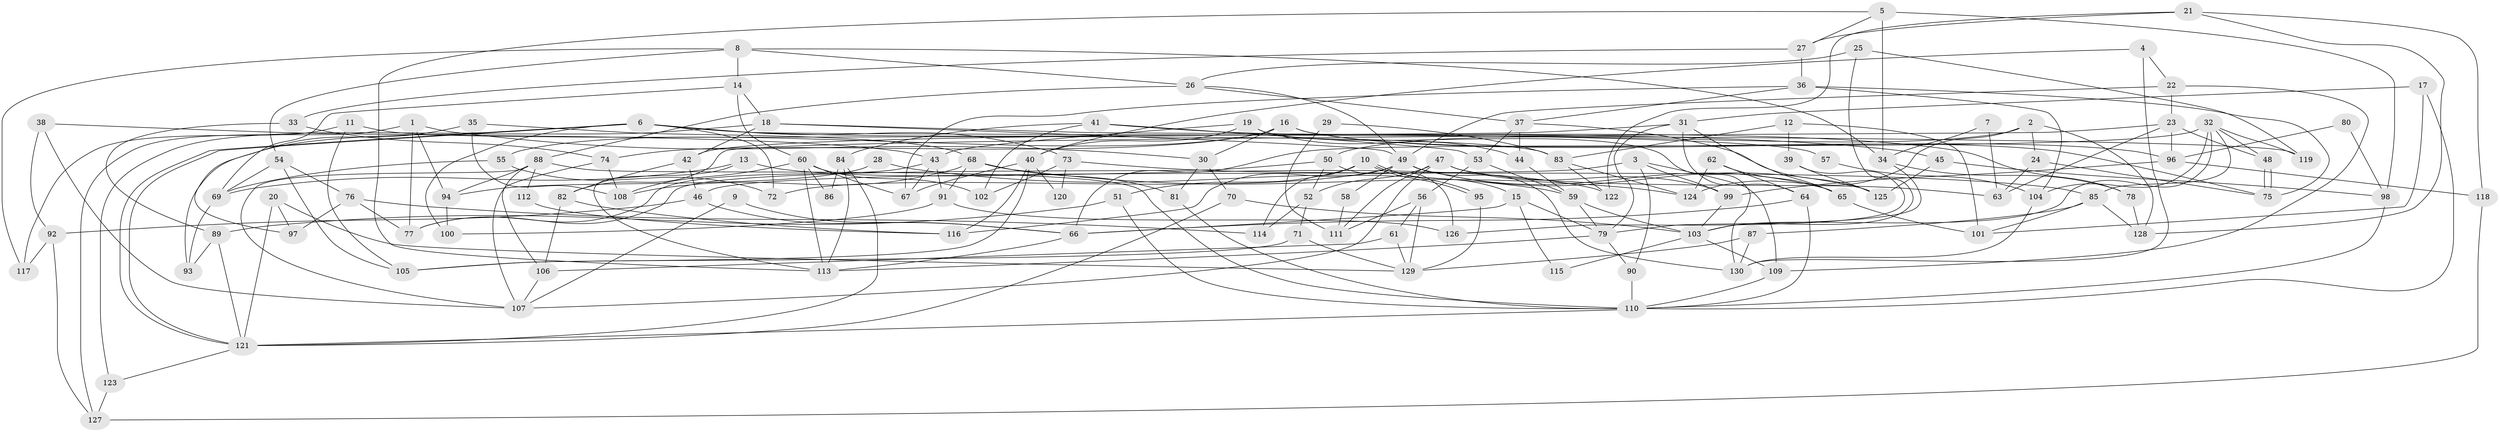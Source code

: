 // coarse degree distribution, {6: 0.18292682926829268, 3: 0.17073170731707318, 8: 0.08536585365853659, 5: 0.14634146341463414, 2: 0.06097560975609756, 7: 0.10975609756097561, 4: 0.21951219512195122, 12: 0.012195121951219513, 11: 0.012195121951219513}
// Generated by graph-tools (version 1.1) at 2025/41/03/06/25 10:41:56]
// undirected, 130 vertices, 260 edges
graph export_dot {
graph [start="1"]
  node [color=gray90,style=filled];
  1;
  2;
  3;
  4;
  5;
  6;
  7;
  8;
  9;
  10;
  11;
  12;
  13;
  14;
  15;
  16;
  17;
  18;
  19;
  20;
  21;
  22;
  23;
  24;
  25;
  26;
  27;
  28;
  29;
  30;
  31;
  32;
  33;
  34;
  35;
  36;
  37;
  38;
  39;
  40;
  41;
  42;
  43;
  44;
  45;
  46;
  47;
  48;
  49;
  50;
  51;
  52;
  53;
  54;
  55;
  56;
  57;
  58;
  59;
  60;
  61;
  62;
  63;
  64;
  65;
  66;
  67;
  68;
  69;
  70;
  71;
  72;
  73;
  74;
  75;
  76;
  77;
  78;
  79;
  80;
  81;
  82;
  83;
  84;
  85;
  86;
  87;
  88;
  89;
  90;
  91;
  92;
  93;
  94;
  95;
  96;
  97;
  98;
  99;
  100;
  101;
  102;
  103;
  104;
  105;
  106;
  107;
  108;
  109;
  110;
  111;
  112;
  113;
  114;
  115;
  116;
  117;
  118;
  119;
  120;
  121;
  122;
  123;
  124;
  125;
  126;
  127;
  128;
  129;
  130;
  1 -- 30;
  1 -- 77;
  1 -- 94;
  1 -- 127;
  2 -- 128;
  2 -- 124;
  2 -- 24;
  2 -- 50;
  3 -- 90;
  3 -- 109;
  3 -- 46;
  3 -- 99;
  4 -- 130;
  4 -- 22;
  4 -- 40;
  5 -- 27;
  5 -- 113;
  5 -- 34;
  5 -- 98;
  6 -- 72;
  6 -- 121;
  6 -- 121;
  6 -- 45;
  6 -- 73;
  6 -- 100;
  6 -- 119;
  6 -- 123;
  7 -- 34;
  7 -- 63;
  8 -- 34;
  8 -- 26;
  8 -- 14;
  8 -- 54;
  8 -- 117;
  9 -- 66;
  9 -- 107;
  10 -- 51;
  10 -- 95;
  10 -- 95;
  10 -- 15;
  10 -- 114;
  11 -- 117;
  11 -- 83;
  11 -- 105;
  12 -- 83;
  12 -- 101;
  12 -- 39;
  13 -- 69;
  13 -- 113;
  13 -- 122;
  14 -- 18;
  14 -- 60;
  14 -- 69;
  15 -- 79;
  15 -- 66;
  15 -- 115;
  16 -- 75;
  16 -- 96;
  16 -- 30;
  16 -- 55;
  16 -- 74;
  17 -- 31;
  17 -- 110;
  17 -- 101;
  18 -- 93;
  18 -- 42;
  18 -- 49;
  18 -- 57;
  19 -- 40;
  19 -- 43;
  19 -- 44;
  19 -- 130;
  20 -- 129;
  20 -- 121;
  20 -- 97;
  21 -- 128;
  21 -- 118;
  21 -- 27;
  21 -- 122;
  22 -- 49;
  22 -- 23;
  22 -- 109;
  23 -- 63;
  23 -- 82;
  23 -- 48;
  23 -- 96;
  24 -- 75;
  24 -- 63;
  25 -- 103;
  25 -- 26;
  25 -- 119;
  26 -- 49;
  26 -- 88;
  26 -- 37;
  27 -- 36;
  27 -- 33;
  28 -- 59;
  28 -- 94;
  29 -- 111;
  29 -- 83;
  30 -- 81;
  30 -- 70;
  31 -- 64;
  31 -- 79;
  31 -- 42;
  31 -- 65;
  32 -- 48;
  32 -- 119;
  32 -- 66;
  32 -- 85;
  32 -- 103;
  32 -- 104;
  33 -- 74;
  33 -- 89;
  34 -- 79;
  34 -- 78;
  35 -- 97;
  35 -- 68;
  35 -- 108;
  36 -- 67;
  36 -- 104;
  36 -- 37;
  36 -- 75;
  37 -- 44;
  37 -- 53;
  37 -- 125;
  38 -- 107;
  38 -- 92;
  38 -- 43;
  39 -- 125;
  39 -- 126;
  40 -- 67;
  40 -- 105;
  40 -- 116;
  40 -- 120;
  41 -- 84;
  41 -- 102;
  41 -- 53;
  41 -- 78;
  42 -- 46;
  42 -- 82;
  43 -- 91;
  43 -- 67;
  43 -- 77;
  44 -- 59;
  45 -- 98;
  45 -- 125;
  46 -- 66;
  46 -- 92;
  47 -- 52;
  47 -- 99;
  47 -- 63;
  47 -- 107;
  47 -- 111;
  48 -- 75;
  48 -- 75;
  49 -- 125;
  49 -- 58;
  49 -- 65;
  49 -- 72;
  49 -- 116;
  49 -- 130;
  50 -- 52;
  50 -- 77;
  50 -- 126;
  51 -- 89;
  51 -- 110;
  52 -- 114;
  52 -- 71;
  53 -- 56;
  53 -- 59;
  54 -- 105;
  54 -- 69;
  54 -- 76;
  55 -- 69;
  55 -- 72;
  56 -- 61;
  56 -- 111;
  56 -- 129;
  57 -- 104;
  58 -- 111;
  59 -- 79;
  59 -- 103;
  60 -- 108;
  60 -- 67;
  60 -- 86;
  60 -- 102;
  60 -- 113;
  61 -- 106;
  61 -- 129;
  62 -- 64;
  62 -- 65;
  62 -- 124;
  64 -- 66;
  64 -- 110;
  65 -- 101;
  66 -- 113;
  68 -- 108;
  68 -- 91;
  68 -- 81;
  68 -- 124;
  69 -- 93;
  70 -- 103;
  70 -- 121;
  71 -- 105;
  71 -- 129;
  73 -- 85;
  73 -- 102;
  73 -- 120;
  74 -- 107;
  74 -- 108;
  76 -- 77;
  76 -- 97;
  76 -- 114;
  78 -- 128;
  79 -- 113;
  79 -- 90;
  80 -- 98;
  80 -- 96;
  81 -- 110;
  82 -- 116;
  82 -- 106;
  83 -- 122;
  83 -- 124;
  84 -- 121;
  84 -- 113;
  84 -- 86;
  85 -- 101;
  85 -- 87;
  85 -- 128;
  87 -- 130;
  87 -- 129;
  88 -- 110;
  88 -- 107;
  88 -- 94;
  88 -- 106;
  88 -- 112;
  89 -- 121;
  89 -- 93;
  90 -- 110;
  91 -- 126;
  91 -- 100;
  92 -- 127;
  92 -- 117;
  94 -- 100;
  95 -- 129;
  96 -- 99;
  96 -- 118;
  98 -- 110;
  99 -- 103;
  103 -- 109;
  103 -- 115;
  104 -- 130;
  106 -- 107;
  109 -- 110;
  110 -- 121;
  112 -- 116;
  118 -- 127;
  121 -- 123;
  123 -- 127;
}
